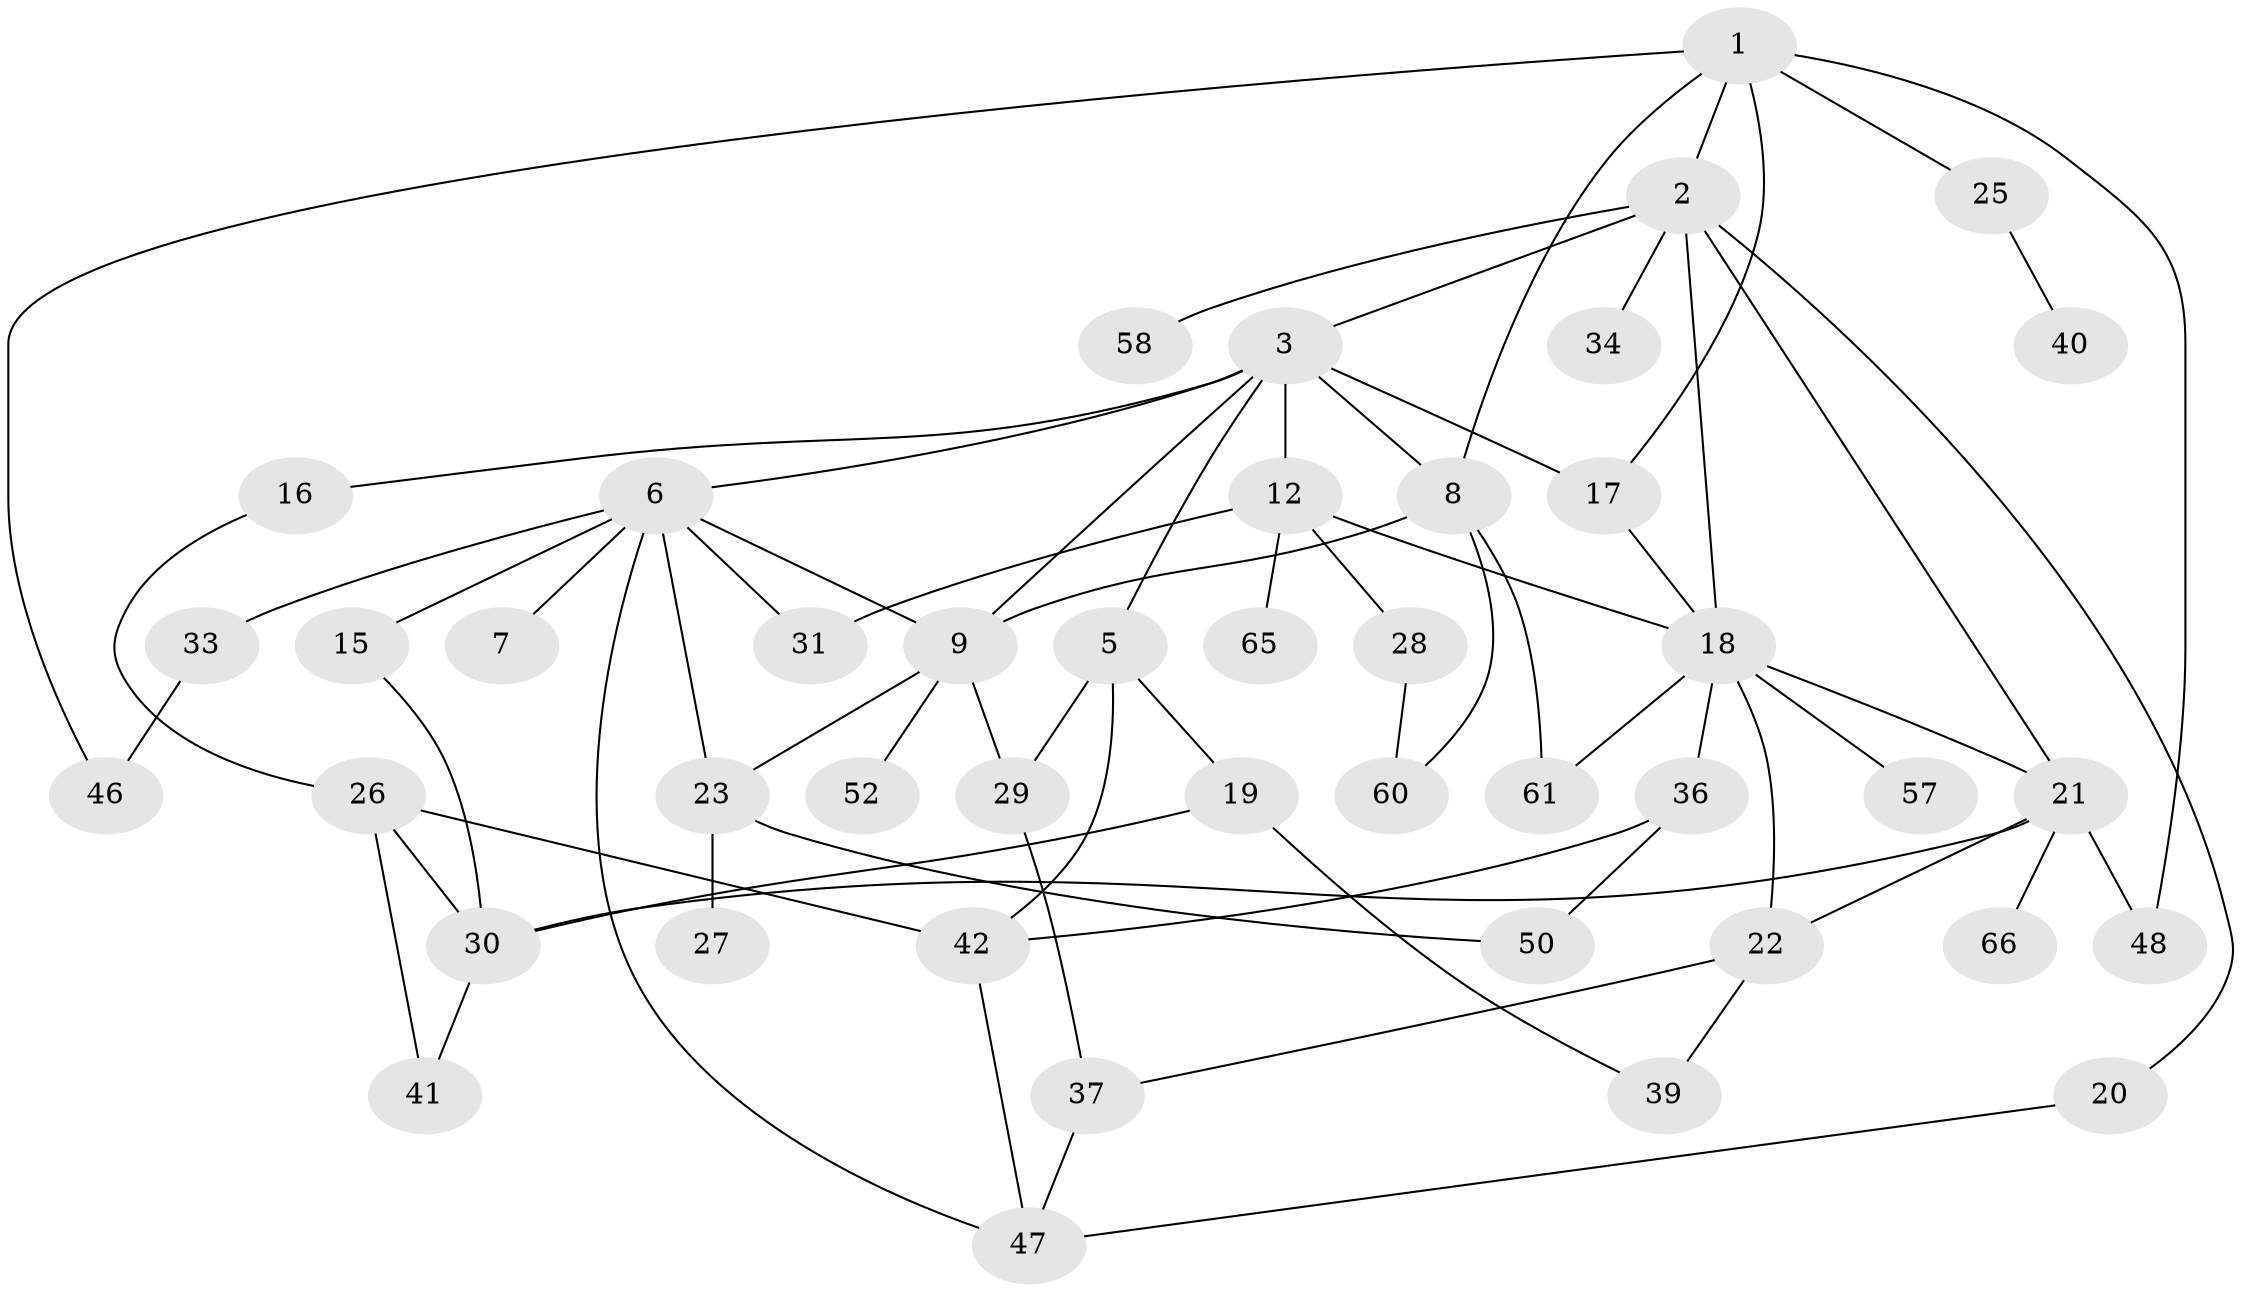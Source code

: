 // Generated by graph-tools (version 1.1) at 2025/51/02/27/25 19:51:36]
// undirected, 44 vertices, 70 edges
graph export_dot {
graph [start="1"]
  node [color=gray90,style=filled];
  1 [super="+13"];
  2 [super="+4"];
  3 [super="+11"];
  5 [super="+68"];
  6 [super="+10"];
  7;
  8 [super="+67"];
  9 [super="+45"];
  12 [super="+14"];
  15 [super="+63"];
  16 [super="+24"];
  17 [super="+43"];
  18 [super="+53"];
  19 [super="+38"];
  20 [super="+59"];
  21 [super="+49"];
  22 [super="+54"];
  23 [super="+44"];
  25;
  26 [super="+69"];
  27;
  28 [super="+55"];
  29 [super="+35"];
  30 [super="+32"];
  31;
  33;
  34;
  36 [super="+62"];
  37;
  39;
  40;
  41 [super="+64"];
  42 [super="+70"];
  46 [super="+51"];
  47 [super="+56"];
  48;
  50;
  52;
  57;
  58;
  60;
  61;
  65;
  66;
  1 -- 2;
  1 -- 46;
  1 -- 8;
  1 -- 48;
  1 -- 17;
  1 -- 25;
  2 -- 3;
  2 -- 18;
  2 -- 34;
  2 -- 20;
  2 -- 21;
  2 -- 58;
  3 -- 5;
  3 -- 6;
  3 -- 8;
  3 -- 16;
  3 -- 17;
  3 -- 9;
  3 -- 12;
  5 -- 19;
  5 -- 29;
  5 -- 42;
  6 -- 7;
  6 -- 9;
  6 -- 23;
  6 -- 33;
  6 -- 15;
  6 -- 47;
  6 -- 31;
  8 -- 61;
  8 -- 60;
  8 -- 9;
  9 -- 29;
  9 -- 23;
  9 -- 52;
  12 -- 65;
  12 -- 18;
  12 -- 28;
  12 -- 31;
  15 -- 30;
  16 -- 26;
  17 -- 18;
  18 -- 22;
  18 -- 36;
  18 -- 21;
  18 -- 57;
  18 -- 61;
  19 -- 30;
  19 -- 39;
  20 -- 47;
  21 -- 48;
  21 -- 66;
  21 -- 30;
  21 -- 22;
  22 -- 39;
  22 -- 37;
  23 -- 27;
  23 -- 50;
  25 -- 40;
  26 -- 42 [weight=2];
  26 -- 30;
  26 -- 41;
  28 -- 60;
  29 -- 37;
  30 -- 41;
  33 -- 46;
  36 -- 50;
  36 -- 42;
  37 -- 47;
  42 -- 47;
}
